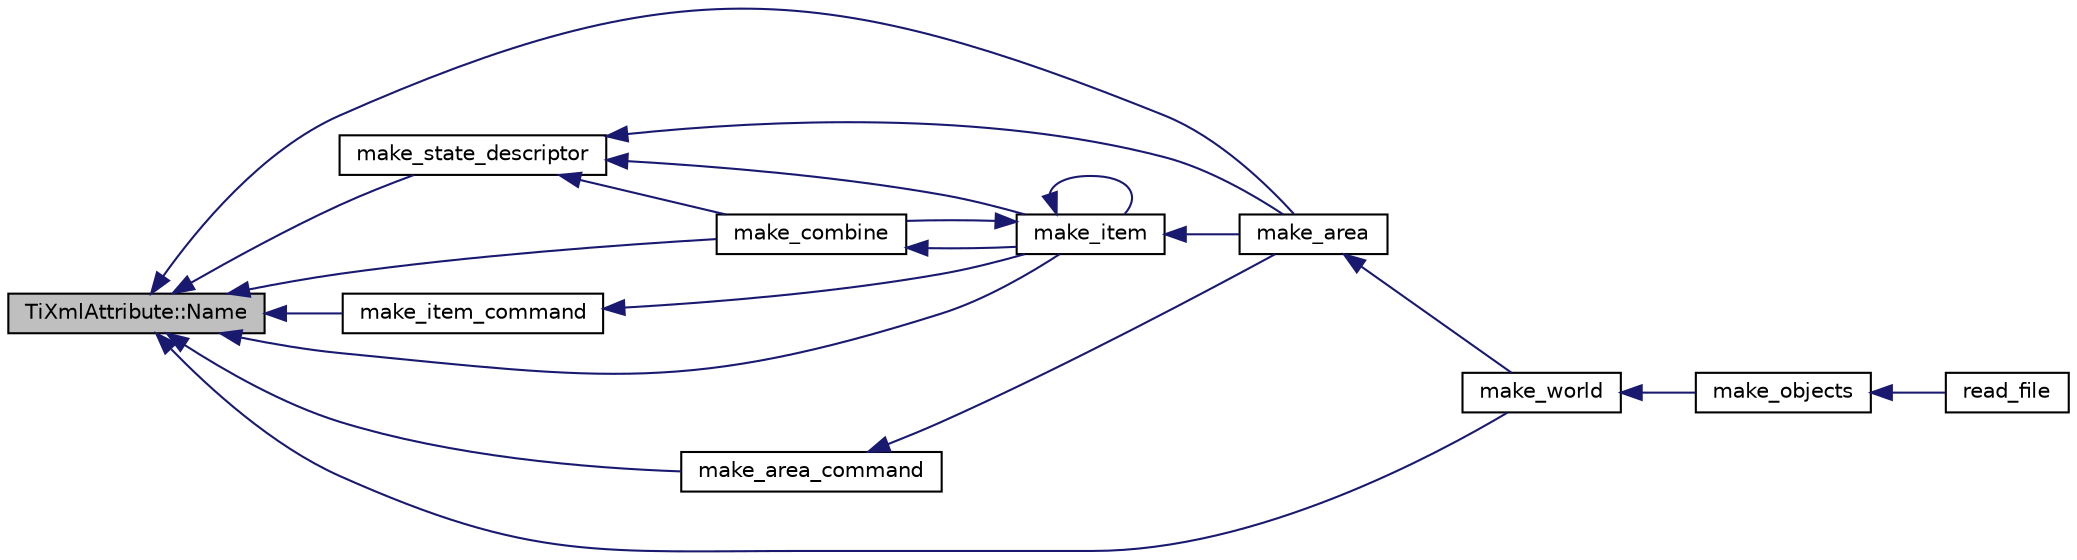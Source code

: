 digraph G
{
  edge [fontname="Helvetica",fontsize="10",labelfontname="Helvetica",labelfontsize="10"];
  node [fontname="Helvetica",fontsize="10",shape=record];
  rankdir="LR";
  Node1 [label="TiXmlAttribute::Name",height=0.2,width=0.4,color="black", fillcolor="grey75", style="filled" fontcolor="black"];
  Node1 -> Node2 [dir="back",color="midnightblue",fontsize="10",style="solid"];
  Node2 [label="make_combine",height=0.2,width=0.4,color="black", fillcolor="white", style="filled",URL="$parser_8h.html#a36b388b045cfd98000bb0a66df600421"];
  Node2 -> Node3 [dir="back",color="midnightblue",fontsize="10",style="solid"];
  Node3 [label="make_item",height=0.2,width=0.4,color="black", fillcolor="white", style="filled",URL="$parser_8h.html#a3421b449747c2e99c3fa10aa82670030"];
  Node3 -> Node2 [dir="back",color="midnightblue",fontsize="10",style="solid"];
  Node3 -> Node3 [dir="back",color="midnightblue",fontsize="10",style="solid"];
  Node3 -> Node4 [dir="back",color="midnightblue",fontsize="10",style="solid"];
  Node4 [label="make_area",height=0.2,width=0.4,color="black", fillcolor="white", style="filled",URL="$parser_8h.html#aa0a2a8e7e35261c36a5268b099b972c0"];
  Node4 -> Node5 [dir="back",color="midnightblue",fontsize="10",style="solid"];
  Node5 [label="make_world",height=0.2,width=0.4,color="black", fillcolor="white", style="filled",URL="$parser_8h.html#aa822a7164b884d2b057604a10a69f160"];
  Node5 -> Node6 [dir="back",color="midnightblue",fontsize="10",style="solid"];
  Node6 [label="make_objects",height=0.2,width=0.4,color="black", fillcolor="white", style="filled",URL="$parser_8h.html#a0770bb1cd7b266aa1bdaca961380244c"];
  Node6 -> Node7 [dir="back",color="midnightblue",fontsize="10",style="solid"];
  Node7 [label="read_file",height=0.2,width=0.4,color="black", fillcolor="white", style="filled",URL="$parser_8h.html#a56cad0ffafea1cb6e859d550e423d599"];
  Node1 -> Node8 [dir="back",color="midnightblue",fontsize="10",style="solid"];
  Node8 [label="make_item_command",height=0.2,width=0.4,color="black", fillcolor="white", style="filled",URL="$parser_8h.html#a2a662ae71857af8d6b9546479a6877ed"];
  Node8 -> Node3 [dir="back",color="midnightblue",fontsize="10",style="solid"];
  Node1 -> Node9 [dir="back",color="midnightblue",fontsize="10",style="solid"];
  Node9 [label="make_area_command",height=0.2,width=0.4,color="black", fillcolor="white", style="filled",URL="$parser_8h.html#a26bb113d0e19c9b78379bbde522c7e76"];
  Node9 -> Node4 [dir="back",color="midnightblue",fontsize="10",style="solid"];
  Node1 -> Node10 [dir="back",color="midnightblue",fontsize="10",style="solid"];
  Node10 [label="make_state_descriptor",height=0.2,width=0.4,color="black", fillcolor="white", style="filled",URL="$parser_8h.html#a77cd775cd350280b4e707ba439f01e07"];
  Node10 -> Node2 [dir="back",color="midnightblue",fontsize="10",style="solid"];
  Node10 -> Node3 [dir="back",color="midnightblue",fontsize="10",style="solid"];
  Node10 -> Node4 [dir="back",color="midnightblue",fontsize="10",style="solid"];
  Node1 -> Node3 [dir="back",color="midnightblue",fontsize="10",style="solid"];
  Node1 -> Node4 [dir="back",color="midnightblue",fontsize="10",style="solid"];
  Node1 -> Node5 [dir="back",color="midnightblue",fontsize="10",style="solid"];
}
